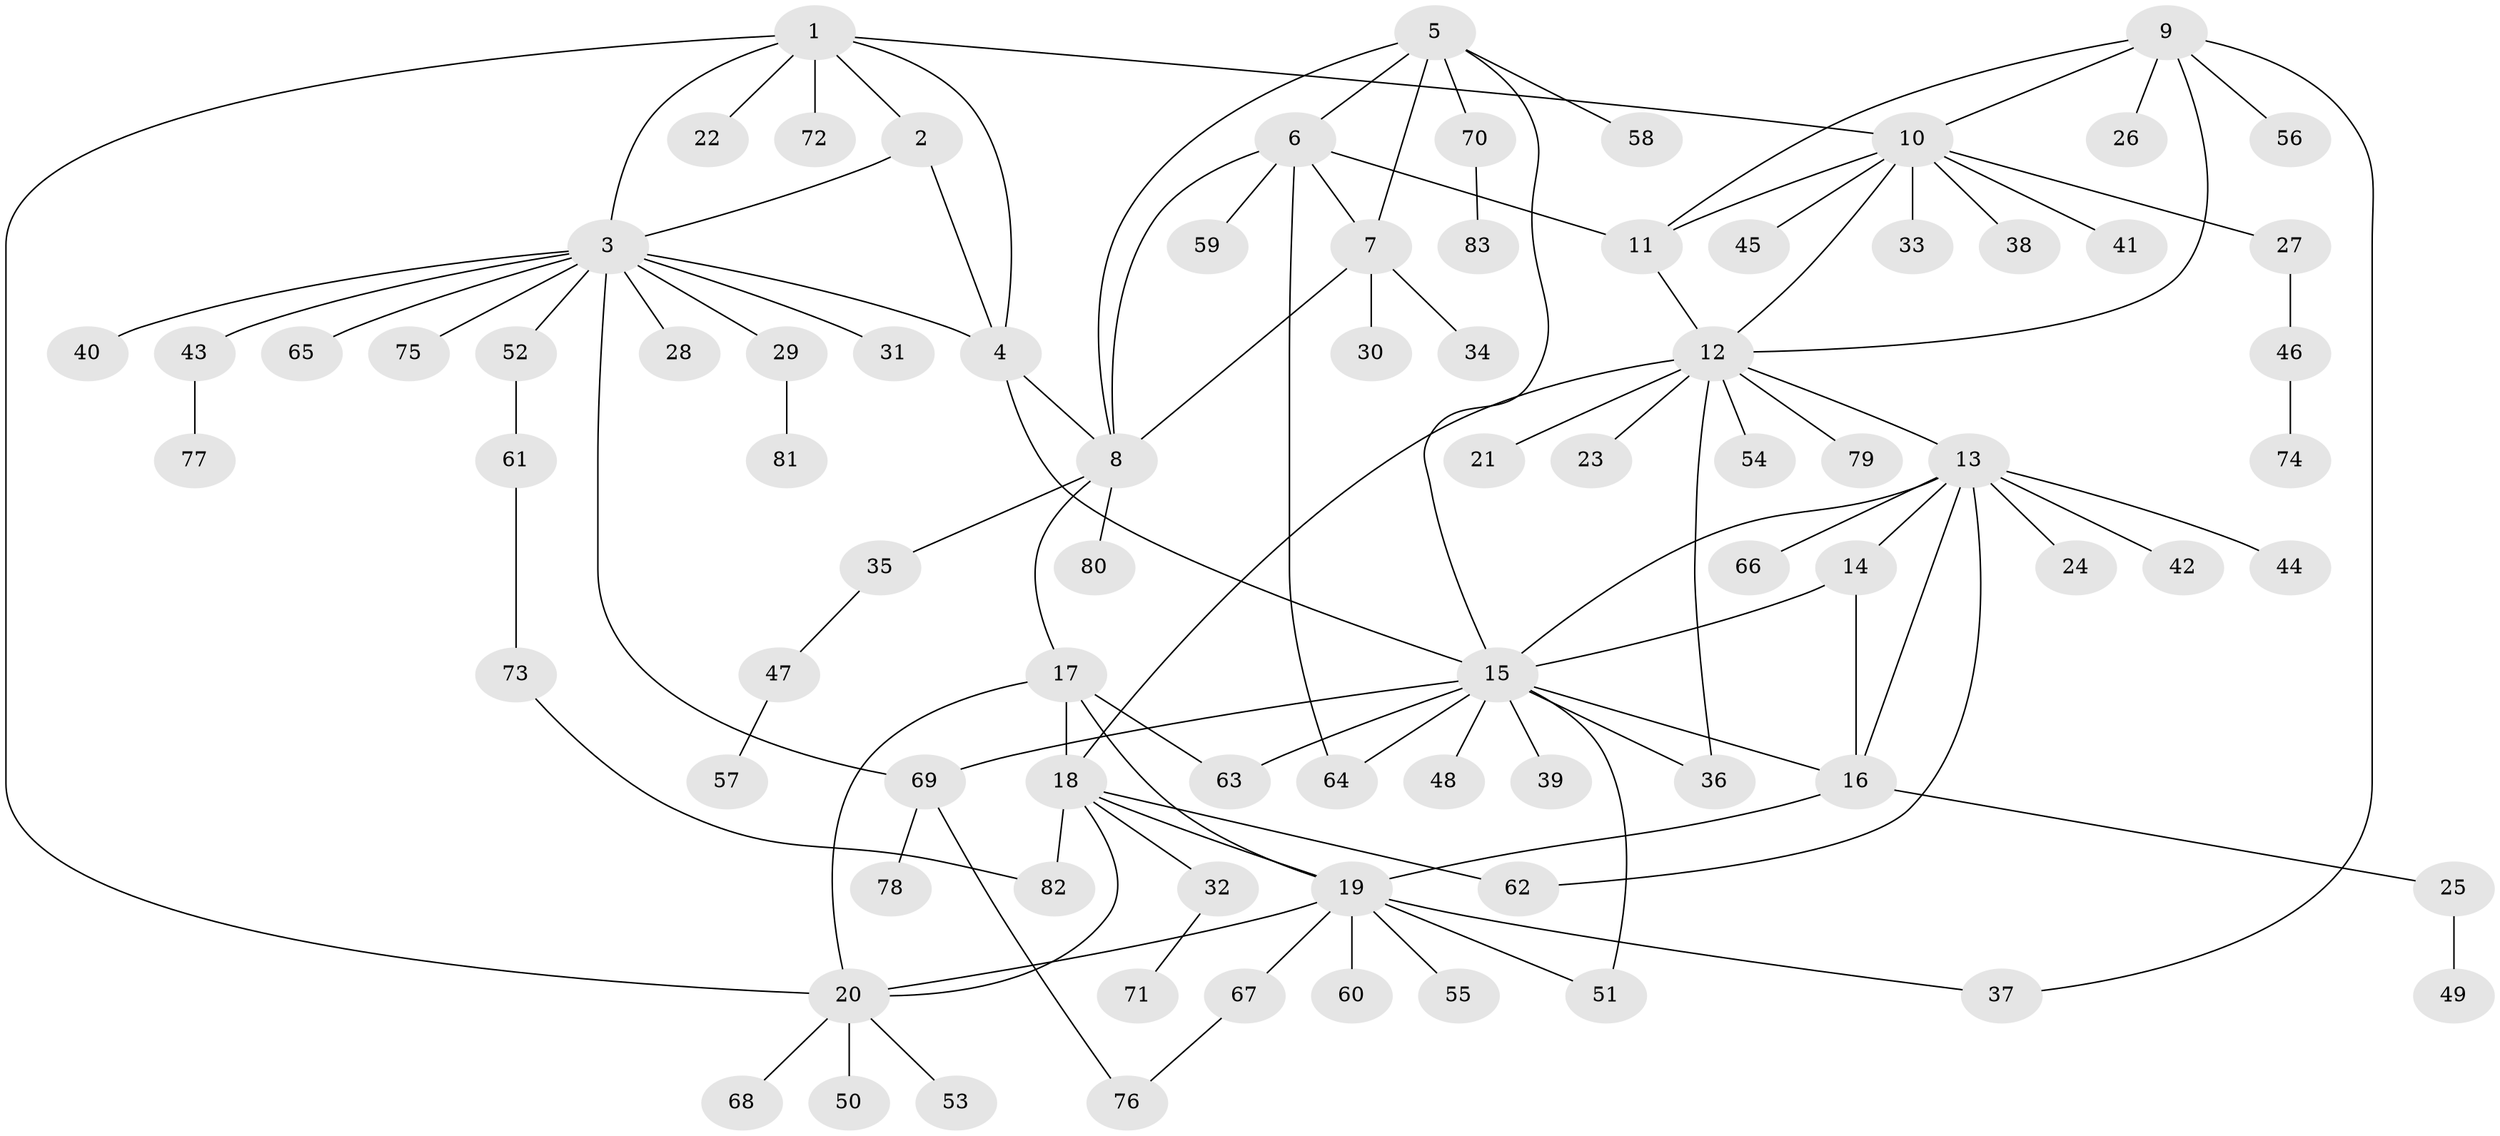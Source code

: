 // Generated by graph-tools (version 1.1) at 2025/15/03/09/25 04:15:47]
// undirected, 83 vertices, 112 edges
graph export_dot {
graph [start="1"]
  node [color=gray90,style=filled];
  1;
  2;
  3;
  4;
  5;
  6;
  7;
  8;
  9;
  10;
  11;
  12;
  13;
  14;
  15;
  16;
  17;
  18;
  19;
  20;
  21;
  22;
  23;
  24;
  25;
  26;
  27;
  28;
  29;
  30;
  31;
  32;
  33;
  34;
  35;
  36;
  37;
  38;
  39;
  40;
  41;
  42;
  43;
  44;
  45;
  46;
  47;
  48;
  49;
  50;
  51;
  52;
  53;
  54;
  55;
  56;
  57;
  58;
  59;
  60;
  61;
  62;
  63;
  64;
  65;
  66;
  67;
  68;
  69;
  70;
  71;
  72;
  73;
  74;
  75;
  76;
  77;
  78;
  79;
  80;
  81;
  82;
  83;
  1 -- 2;
  1 -- 3;
  1 -- 4;
  1 -- 10;
  1 -- 20;
  1 -- 22;
  1 -- 72;
  2 -- 3;
  2 -- 4;
  3 -- 4;
  3 -- 28;
  3 -- 29;
  3 -- 31;
  3 -- 40;
  3 -- 43;
  3 -- 52;
  3 -- 65;
  3 -- 69;
  3 -- 75;
  4 -- 8;
  4 -- 15;
  5 -- 6;
  5 -- 7;
  5 -- 8;
  5 -- 15;
  5 -- 58;
  5 -- 70;
  6 -- 7;
  6 -- 8;
  6 -- 11;
  6 -- 59;
  6 -- 64;
  7 -- 8;
  7 -- 30;
  7 -- 34;
  8 -- 17;
  8 -- 35;
  8 -- 80;
  9 -- 10;
  9 -- 11;
  9 -- 12;
  9 -- 26;
  9 -- 37;
  9 -- 56;
  10 -- 11;
  10 -- 12;
  10 -- 27;
  10 -- 33;
  10 -- 38;
  10 -- 41;
  10 -- 45;
  11 -- 12;
  12 -- 13;
  12 -- 18;
  12 -- 21;
  12 -- 23;
  12 -- 36;
  12 -- 54;
  12 -- 79;
  13 -- 14;
  13 -- 15;
  13 -- 16;
  13 -- 24;
  13 -- 42;
  13 -- 44;
  13 -- 62;
  13 -- 66;
  14 -- 15;
  14 -- 16;
  15 -- 16;
  15 -- 36;
  15 -- 39;
  15 -- 48;
  15 -- 51;
  15 -- 63;
  15 -- 64;
  15 -- 69;
  16 -- 19;
  16 -- 25;
  17 -- 18;
  17 -- 19;
  17 -- 20;
  17 -- 63;
  18 -- 19;
  18 -- 20;
  18 -- 32;
  18 -- 62;
  18 -- 82;
  19 -- 20;
  19 -- 37;
  19 -- 51;
  19 -- 55;
  19 -- 60;
  19 -- 67;
  20 -- 50;
  20 -- 53;
  20 -- 68;
  25 -- 49;
  27 -- 46;
  29 -- 81;
  32 -- 71;
  35 -- 47;
  43 -- 77;
  46 -- 74;
  47 -- 57;
  52 -- 61;
  61 -- 73;
  67 -- 76;
  69 -- 76;
  69 -- 78;
  70 -- 83;
  73 -- 82;
}
